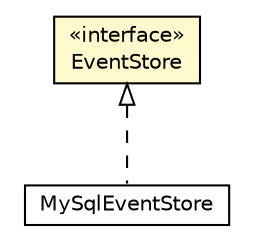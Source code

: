 #!/usr/local/bin/dot
#
# Class diagram 
# Generated by UMLGraph version R5_6_6-8-g8d7759 (http://www.umlgraph.org/)
#

digraph G {
	edge [fontname="Helvetica",fontsize=10,labelfontname="Helvetica",labelfontsize=10];
	node [fontname="Helvetica",fontsize=10,shape=plaintext];
	nodesep=0.25;
	ranksep=0.5;
	// org.dayatang.domain.event.EventStore
	c47893 [label=<<table title="org.dayatang.domain.event.EventStore" border="0" cellborder="1" cellspacing="0" cellpadding="2" port="p" bgcolor="lemonChiffon" href="./EventStore.html">
		<tr><td><table border="0" cellspacing="0" cellpadding="1">
<tr><td align="center" balign="center"> &#171;interface&#187; </td></tr>
<tr><td align="center" balign="center"> EventStore </td></tr>
		</table></td></tr>
		</table>>, URL="./EventStore.html", fontname="Helvetica", fontcolor="black", fontsize=10.0];
	// org.dayatang.mysql.MySqlEventStore
	c48004 [label=<<table title="org.dayatang.mysql.MySqlEventStore" border="0" cellborder="1" cellspacing="0" cellpadding="2" port="p" href="../../mysql/MySqlEventStore.html">
		<tr><td><table border="0" cellspacing="0" cellpadding="1">
<tr><td align="center" balign="center"> MySqlEventStore </td></tr>
		</table></td></tr>
		</table>>, URL="../../mysql/MySqlEventStore.html", fontname="Helvetica", fontcolor="black", fontsize=10.0];
	//org.dayatang.mysql.MySqlEventStore implements org.dayatang.domain.event.EventStore
	c47893:p -> c48004:p [dir=back,arrowtail=empty,style=dashed];
}

